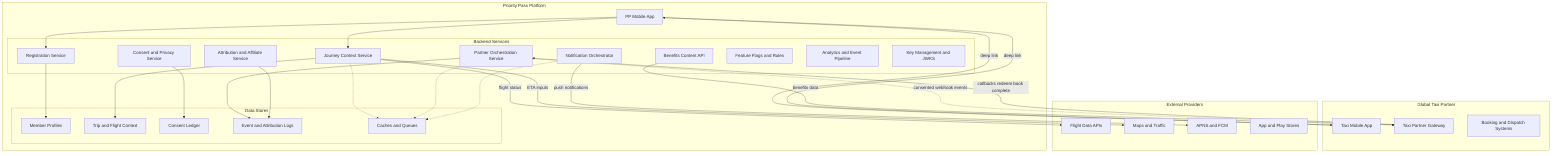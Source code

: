 flowchart TB

  %% ===== Priority Pass Containers =====
  subgraph PP [Priority Pass Platform]
    direction TB
    PPMobile[PP Mobile App]

    subgraph Core [Backend Services]
      direction TB
      Reg[Registration Service]
      Journey[Journey Context Service]
      Consent[Consent and Privacy Service]
      Partner[Partner Orchestration Service]
      Benefits[Benefits Content API]
      Notify[Notification Orchestrator]
      Attrib[Attribution and Affiliate Service]
      Rules[Feature Flags and Rules]
      Events[Analytics and Event Pipeline]
      Keys[Key Management and JWKS]
    end

    subgraph Data [Data Stores]
      direction TB
      MemberDB[Member Profiles]
      TripDB[Trip and Flight Context]
      ConsentDB[Consent Ledger]
      EventDB[Event and Attribution Logs]
      Cache[Caches and Queues]
    end
  end

  %% ===== Taxi Partner Containers =====
  subgraph TAXI [Global Taxi Partner]
    direction TB
    TaxiApp[Taxi Mobile App]
    TaxiGW[Taxi Partner Gateway]
    Dispatch[Booking and Dispatch Systems]
  end

  %% ===== External Providers =====
  subgraph EXT [External Providers]
    direction TB
    Flight[Flight Data APIs]
    Maps[Maps and Traffic]
    Push[APNS and FCM]
    Stores[App and Play Stores]
  end

  %% ===== Flows =====
  PPMobile --> Reg
  PPMobile -->|deep link| TaxiApp
  TaxiApp -->|deep link| PPMobile
  Benefits -->|benefits data| TaxiGW
  Journey -->|flight status| Flight
  Journey -->|ETA inputs| Maps
  Notify -->|push notifications| Push
  Partner -.->|consented webhook events| TaxiGW
  TaxiGW -->|callbacks redeem book complete| Partner

  %% ===== Data edges =====
  Reg --> MemberDB
  PPMobile --> Journey
  Journey --> TripDB
  Consent --> ConsentDB
  Partner --> EventDB
  Attrib --> EventDB
  Journey -.-> Cache
  Partner -.-> Cache
  Notify -.-> Cache
